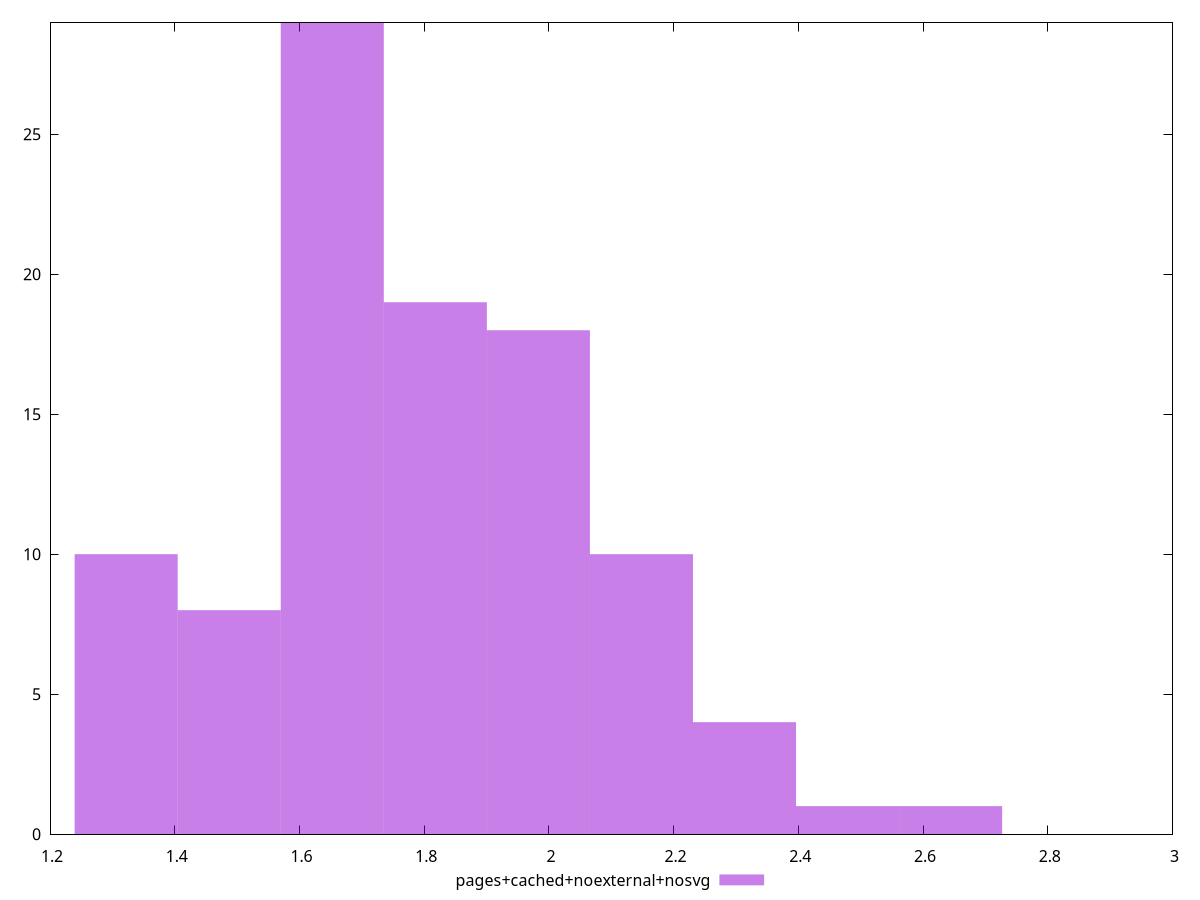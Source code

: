 $_pagesCachedNoexternalNosvg <<EOF
1.983167073784339 18
1.652639228153616 29
1.4873753053382543 8
2.148430996599701 10
1.8179031509689776 19
1.3221113825228927 10
2.478958842230424 1
2.3136949194150622 4
2.6442227650457855 1
EOF
set key outside below
set terminal pngcairo
set output "report_00004_2020-11-02T20-21-41.718Z/server-response-time/pages+cached+noexternal+nosvg//raw_hist.png"
set yrange [0:29]
set boxwidth 0.1652639228153616
set style fill transparent solid 0.5 noborder
plot $_pagesCachedNoexternalNosvg title "pages+cached+noexternal+nosvg" with boxes ,